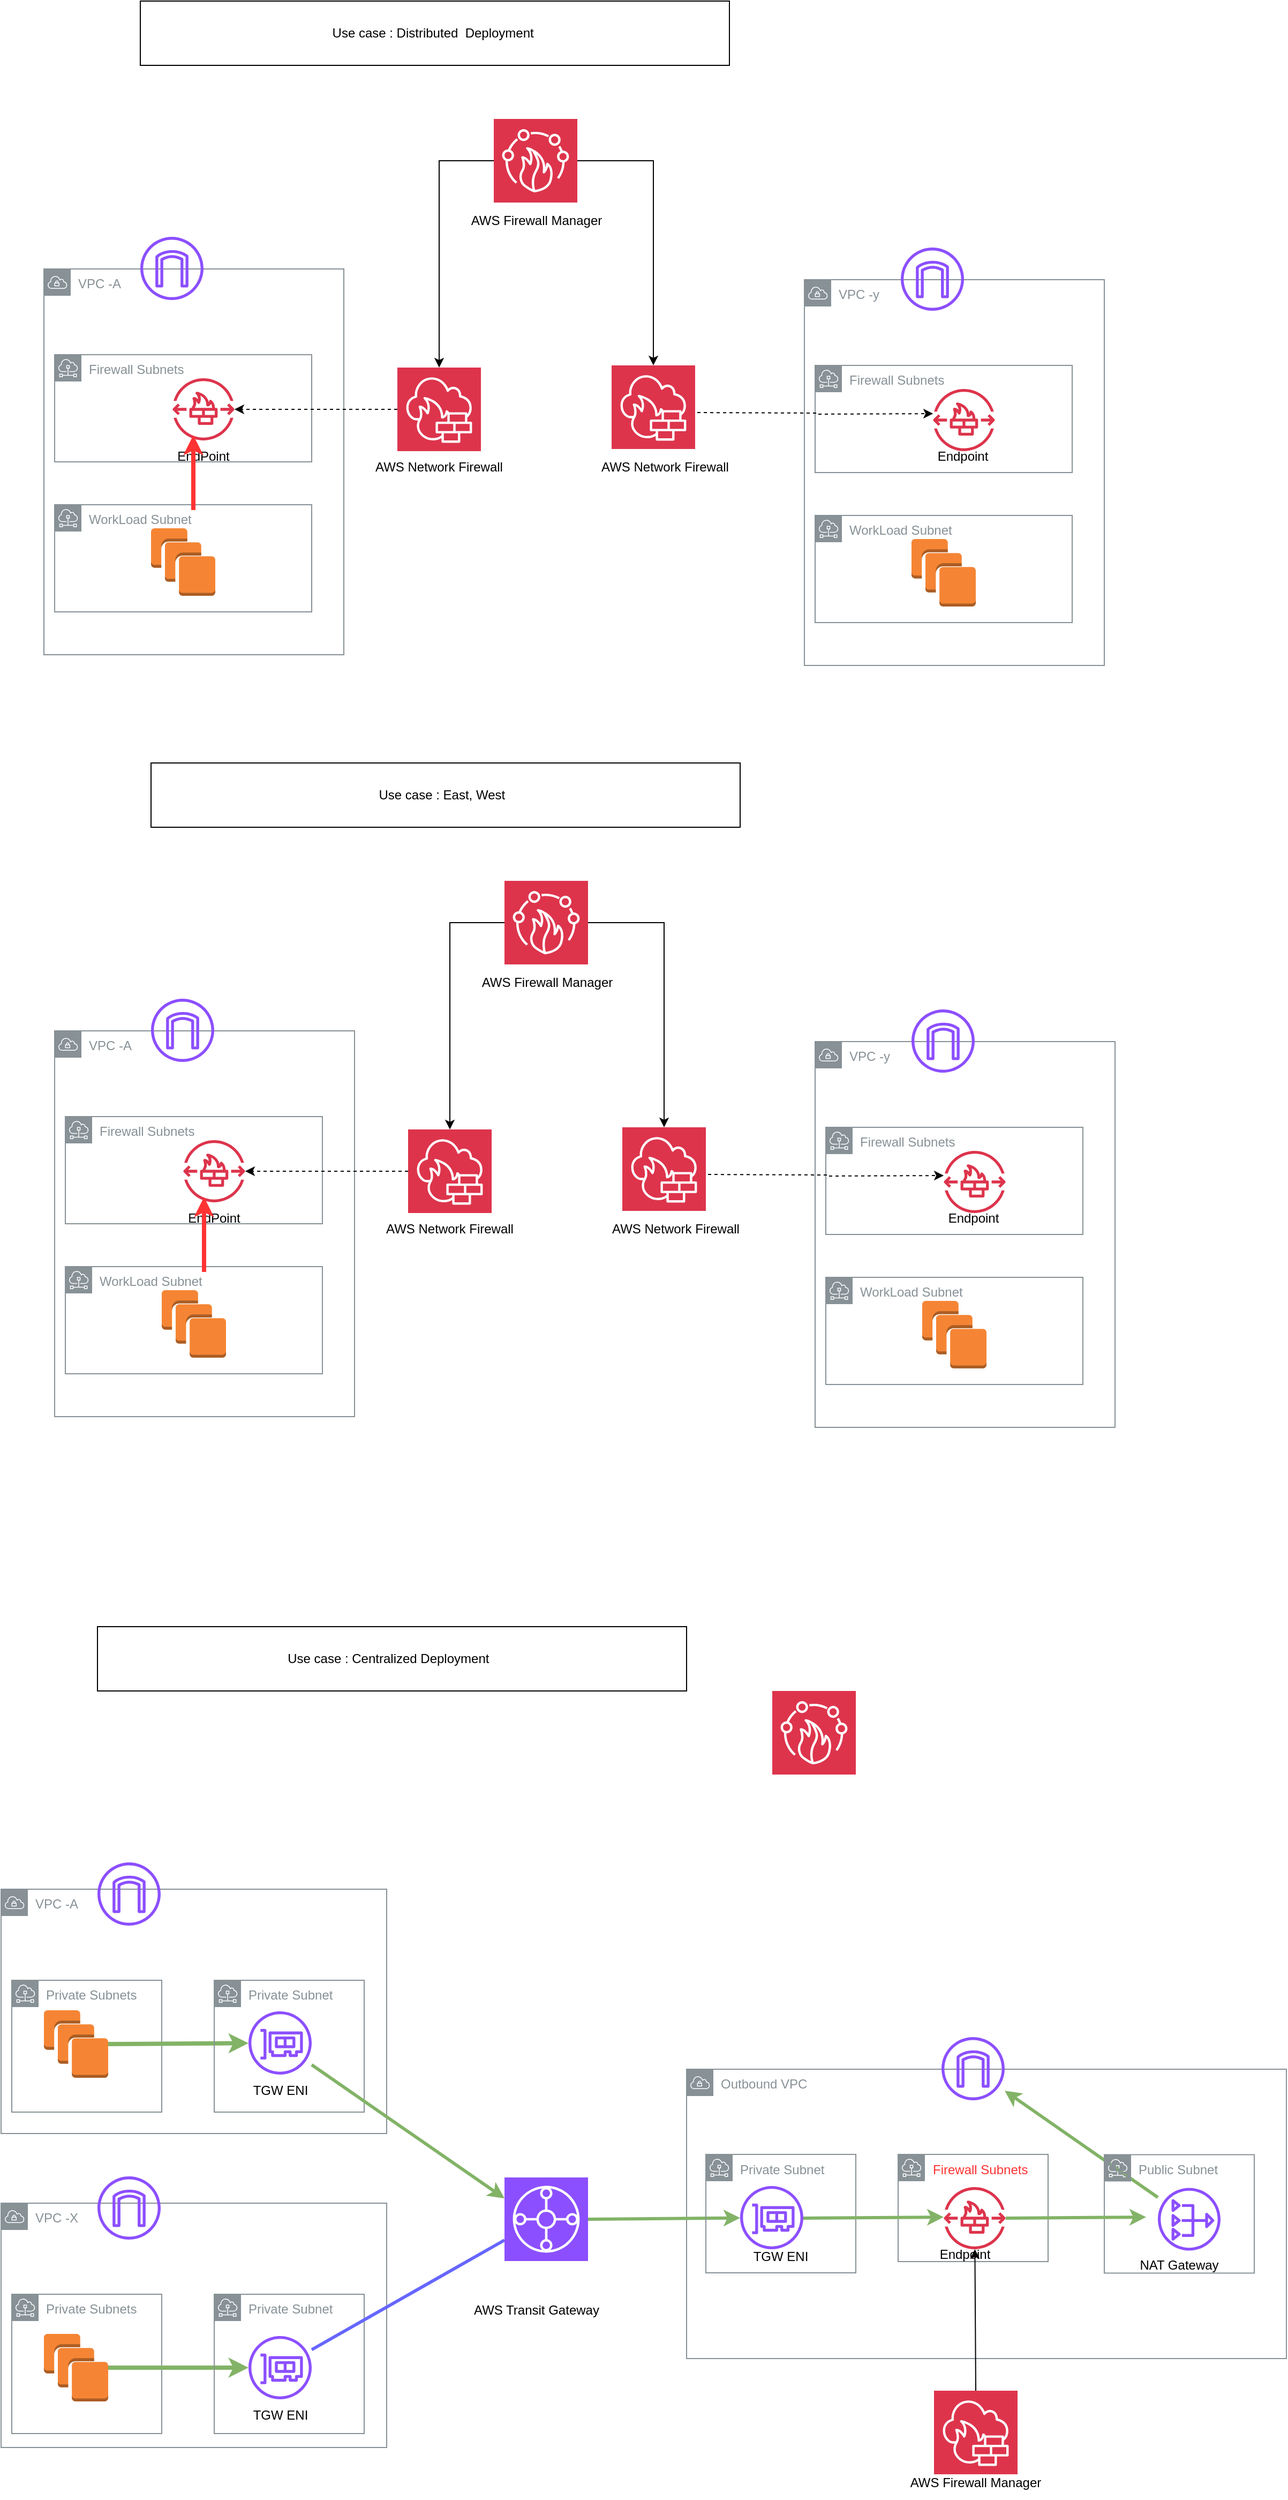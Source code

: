<mxfile version="22.1.12" type="github">
  <diagram name="Page-1" id="ZK5DWsK59enLjVWeMWZs">
    <mxGraphModel dx="1590" dy="1753" grid="1" gridSize="10" guides="1" tooltips="1" connect="1" arrows="1" fold="1" page="1" pageScale="1" pageWidth="1100" pageHeight="850" math="0" shadow="0">
      <root>
        <mxCell id="0" />
        <mxCell id="1" parent="0" />
        <mxCell id="Jq71nEJMqbB4D7MDqIDp-1" value="VPC -A" style="sketch=0;outlineConnect=0;gradientColor=none;html=1;whiteSpace=wrap;fontSize=12;fontStyle=0;shape=mxgraph.aws4.group;grIcon=mxgraph.aws4.group_vpc;strokeColor=#879196;fillColor=none;verticalAlign=top;align=left;spacingLeft=30;fontColor=#879196;dashed=0;" vertex="1" parent="1">
          <mxGeometry x="80" y="120" width="280" height="360" as="geometry" />
        </mxCell>
        <mxCell id="Jq71nEJMqbB4D7MDqIDp-2" value="Firewall Subnets" style="sketch=0;outlineConnect=0;gradientColor=none;html=1;whiteSpace=wrap;fontSize=12;fontStyle=0;shape=mxgraph.aws4.group;grIcon=mxgraph.aws4.group_subnet;strokeColor=#879196;fillColor=none;verticalAlign=top;align=left;spacingLeft=30;fontColor=#879196;dashed=0;" vertex="1" parent="1">
          <mxGeometry x="90" y="200" width="240" height="100" as="geometry" />
        </mxCell>
        <mxCell id="Jq71nEJMqbB4D7MDqIDp-3" value="WorkLoad Subnet" style="sketch=0;outlineConnect=0;gradientColor=none;html=1;whiteSpace=wrap;fontSize=12;fontStyle=0;shape=mxgraph.aws4.group;grIcon=mxgraph.aws4.group_subnet;strokeColor=#879196;fillColor=none;verticalAlign=top;align=left;spacingLeft=30;fontColor=#879196;dashed=0;" vertex="1" parent="1">
          <mxGeometry x="90" y="340" width="240" height="100" as="geometry" />
        </mxCell>
        <mxCell id="Jq71nEJMqbB4D7MDqIDp-4" value="" style="sketch=0;outlineConnect=0;fontColor=#232F3E;gradientColor=none;fillColor=#8C4FFF;strokeColor=none;dashed=0;verticalLabelPosition=bottom;verticalAlign=top;align=center;html=1;fontSize=12;fontStyle=0;aspect=fixed;pointerEvents=1;shape=mxgraph.aws4.internet_gateway;" vertex="1" parent="1">
          <mxGeometry x="170" y="90" width="59" height="59" as="geometry" />
        </mxCell>
        <mxCell id="Jq71nEJMqbB4D7MDqIDp-5" value="" style="outlineConnect=0;dashed=0;verticalLabelPosition=bottom;verticalAlign=top;align=center;html=1;shape=mxgraph.aws3.instances;fillColor=#F58534;gradientColor=none;" vertex="1" parent="1">
          <mxGeometry x="180" y="362" width="60" height="63" as="geometry" />
        </mxCell>
        <mxCell id="Jq71nEJMqbB4D7MDqIDp-7" value="" style="sketch=0;outlineConnect=0;fontColor=#232F3E;gradientColor=none;fillColor=#DD344C;strokeColor=none;dashed=0;verticalLabelPosition=bottom;verticalAlign=top;align=center;html=1;fontSize=12;fontStyle=0;aspect=fixed;pointerEvents=1;shape=mxgraph.aws4.network_firewall_endpoints;" vertex="1" parent="1">
          <mxGeometry x="200" y="222" width="58" height="58" as="geometry" />
        </mxCell>
        <mxCell id="Jq71nEJMqbB4D7MDqIDp-10" style="edgeStyle=orthogonalEdgeStyle;rounded=0;orthogonalLoop=1;jettySize=auto;html=1;exitX=0;exitY=0.5;exitDx=0;exitDy=0;exitPerimeter=0;dashed=1;" edge="1" parent="1" source="Jq71nEJMqbB4D7MDqIDp-8" target="Jq71nEJMqbB4D7MDqIDp-7">
          <mxGeometry relative="1" as="geometry" />
        </mxCell>
        <mxCell id="Jq71nEJMqbB4D7MDqIDp-8" value="" style="sketch=0;points=[[0,0,0],[0.25,0,0],[0.5,0,0],[0.75,0,0],[1,0,0],[0,1,0],[0.25,1,0],[0.5,1,0],[0.75,1,0],[1,1,0],[0,0.25,0],[0,0.5,0],[0,0.75,0],[1,0.25,0],[1,0.5,0],[1,0.75,0]];outlineConnect=0;fontColor=#232F3E;fillColor=#DD344C;strokeColor=#ffffff;dashed=0;verticalLabelPosition=bottom;verticalAlign=top;align=center;html=1;fontSize=12;fontStyle=0;aspect=fixed;shape=mxgraph.aws4.resourceIcon;resIcon=mxgraph.aws4.network_firewall;" vertex="1" parent="1">
          <mxGeometry x="410" y="212" width="78" height="78" as="geometry" />
        </mxCell>
        <mxCell id="Jq71nEJMqbB4D7MDqIDp-11" value="VPC -y" style="sketch=0;outlineConnect=0;gradientColor=none;html=1;whiteSpace=wrap;fontSize=12;fontStyle=0;shape=mxgraph.aws4.group;grIcon=mxgraph.aws4.group_vpc;strokeColor=#879196;fillColor=none;verticalAlign=top;align=left;spacingLeft=30;fontColor=#879196;dashed=0;" vertex="1" parent="1">
          <mxGeometry x="790" y="130" width="280" height="360" as="geometry" />
        </mxCell>
        <mxCell id="Jq71nEJMqbB4D7MDqIDp-12" value="Firewall Subnets" style="sketch=0;outlineConnect=0;gradientColor=none;html=1;whiteSpace=wrap;fontSize=12;fontStyle=0;shape=mxgraph.aws4.group;grIcon=mxgraph.aws4.group_subnet;strokeColor=#879196;fillColor=none;verticalAlign=top;align=left;spacingLeft=30;fontColor=#879196;dashed=0;" vertex="1" parent="1">
          <mxGeometry x="800" y="210" width="240" height="100" as="geometry" />
        </mxCell>
        <mxCell id="Jq71nEJMqbB4D7MDqIDp-13" value="WorkLoad Subnet" style="sketch=0;outlineConnect=0;gradientColor=none;html=1;whiteSpace=wrap;fontSize=12;fontStyle=0;shape=mxgraph.aws4.group;grIcon=mxgraph.aws4.group_subnet;strokeColor=#879196;fillColor=none;verticalAlign=top;align=left;spacingLeft=30;fontColor=#879196;dashed=0;" vertex="1" parent="1">
          <mxGeometry x="800" y="350" width="240" height="100" as="geometry" />
        </mxCell>
        <mxCell id="Jq71nEJMqbB4D7MDqIDp-14" value="" style="sketch=0;outlineConnect=0;fontColor=#232F3E;gradientColor=none;fillColor=#8C4FFF;strokeColor=none;dashed=0;verticalLabelPosition=bottom;verticalAlign=top;align=center;html=1;fontSize=12;fontStyle=0;aspect=fixed;pointerEvents=1;shape=mxgraph.aws4.internet_gateway;" vertex="1" parent="1">
          <mxGeometry x="880" y="100" width="59" height="59" as="geometry" />
        </mxCell>
        <mxCell id="Jq71nEJMqbB4D7MDqIDp-15" value="" style="outlineConnect=0;dashed=0;verticalLabelPosition=bottom;verticalAlign=top;align=center;html=1;shape=mxgraph.aws3.instances;fillColor=#F58534;gradientColor=none;" vertex="1" parent="1">
          <mxGeometry x="890" y="372" width="60" height="63" as="geometry" />
        </mxCell>
        <mxCell id="Jq71nEJMqbB4D7MDqIDp-16" value="" style="sketch=0;outlineConnect=0;fontColor=#232F3E;gradientColor=none;fillColor=#DD344C;strokeColor=none;dashed=0;verticalLabelPosition=bottom;verticalAlign=top;align=center;html=1;fontSize=12;fontStyle=0;aspect=fixed;pointerEvents=1;shape=mxgraph.aws4.network_firewall_endpoints;" vertex="1" parent="1">
          <mxGeometry x="910" y="232" width="58" height="58" as="geometry" />
        </mxCell>
        <mxCell id="Jq71nEJMqbB4D7MDqIDp-17" style="edgeStyle=orthogonalEdgeStyle;rounded=0;orthogonalLoop=1;jettySize=auto;html=1;dashed=1;" edge="1" parent="1">
          <mxGeometry relative="1" as="geometry">
            <mxPoint x="690" y="254" as="sourcePoint" />
            <mxPoint x="910.065" y="255" as="targetPoint" />
          </mxGeometry>
        </mxCell>
        <mxCell id="Jq71nEJMqbB4D7MDqIDp-18" value="" style="sketch=0;points=[[0,0,0],[0.25,0,0],[0.5,0,0],[0.75,0,0],[1,0,0],[0,1,0],[0.25,1,0],[0.5,1,0],[0.75,1,0],[1,1,0],[0,0.25,0],[0,0.5,0],[0,0.75,0],[1,0.25,0],[1,0.5,0],[1,0.75,0]];outlineConnect=0;fontColor=#232F3E;fillColor=#DD344C;strokeColor=#ffffff;dashed=0;verticalLabelPosition=bottom;verticalAlign=top;align=center;html=1;fontSize=12;fontStyle=0;aspect=fixed;shape=mxgraph.aws4.resourceIcon;resIcon=mxgraph.aws4.network_firewall;" vertex="1" parent="1">
          <mxGeometry x="610" y="210" width="78" height="78" as="geometry" />
        </mxCell>
        <mxCell id="Jq71nEJMqbB4D7MDqIDp-20" value="AWS Network Firewall" style="text;strokeColor=none;align=center;fillColor=none;html=1;verticalAlign=middle;whiteSpace=wrap;rounded=0;" vertex="1" parent="1">
          <mxGeometry x="590" y="290" width="140" height="30" as="geometry" />
        </mxCell>
        <mxCell id="Jq71nEJMqbB4D7MDqIDp-21" value="AWS Network Firewall" style="text;strokeColor=none;align=center;fillColor=none;html=1;verticalAlign=middle;whiteSpace=wrap;rounded=0;" vertex="1" parent="1">
          <mxGeometry x="379" y="290" width="140" height="30" as="geometry" />
        </mxCell>
        <mxCell id="Jq71nEJMqbB4D7MDqIDp-22" value="EndPoint" style="text;strokeColor=none;align=center;fillColor=none;html=1;verticalAlign=middle;whiteSpace=wrap;rounded=0;" vertex="1" parent="1">
          <mxGeometry x="159" y="280" width="140" height="30" as="geometry" />
        </mxCell>
        <mxCell id="Jq71nEJMqbB4D7MDqIDp-23" value="Endpoint" style="text;strokeColor=none;align=center;fillColor=none;html=1;verticalAlign=middle;whiteSpace=wrap;rounded=0;" vertex="1" parent="1">
          <mxGeometry x="908" y="280" width="60" height="30" as="geometry" />
        </mxCell>
        <mxCell id="Jq71nEJMqbB4D7MDqIDp-27" style="edgeStyle=orthogonalEdgeStyle;rounded=0;orthogonalLoop=1;jettySize=auto;html=1;exitX=1;exitY=0.5;exitDx=0;exitDy=0;exitPerimeter=0;" edge="1" parent="1" source="Jq71nEJMqbB4D7MDqIDp-24" target="Jq71nEJMqbB4D7MDqIDp-18">
          <mxGeometry relative="1" as="geometry" />
        </mxCell>
        <mxCell id="Jq71nEJMqbB4D7MDqIDp-24" value="" style="sketch=0;points=[[0,0,0],[0.25,0,0],[0.5,0,0],[0.75,0,0],[1,0,0],[0,1,0],[0.25,1,0],[0.5,1,0],[0.75,1,0],[1,1,0],[0,0.25,0],[0,0.5,0],[0,0.75,0],[1,0.25,0],[1,0.5,0],[1,0.75,0]];outlineConnect=0;fontColor=#232F3E;fillColor=#DD344C;strokeColor=#ffffff;dashed=0;verticalLabelPosition=bottom;verticalAlign=top;align=center;html=1;fontSize=12;fontStyle=0;aspect=fixed;shape=mxgraph.aws4.resourceIcon;resIcon=mxgraph.aws4.firewall_manager;" vertex="1" parent="1">
          <mxGeometry x="500" y="-20" width="78" height="78" as="geometry" />
        </mxCell>
        <mxCell id="Jq71nEJMqbB4D7MDqIDp-26" style="edgeStyle=orthogonalEdgeStyle;rounded=0;orthogonalLoop=1;jettySize=auto;html=1;exitX=0;exitY=0.5;exitDx=0;exitDy=0;exitPerimeter=0;" edge="1" parent="1" source="Jq71nEJMqbB4D7MDqIDp-24" target="Jq71nEJMqbB4D7MDqIDp-8">
          <mxGeometry relative="1" as="geometry" />
        </mxCell>
        <mxCell id="Jq71nEJMqbB4D7MDqIDp-25" value="AWS Firewall Manager" style="text;strokeColor=none;align=center;fillColor=none;html=1;verticalAlign=middle;whiteSpace=wrap;rounded=0;" vertex="1" parent="1">
          <mxGeometry x="470" y="60" width="140" height="30" as="geometry" />
        </mxCell>
        <mxCell id="Jq71nEJMqbB4D7MDqIDp-29" value="" style="endArrow=classic;html=1;rounded=0;strokeColor=#FF3333;strokeWidth=4;" edge="1" parent="1">
          <mxGeometry width="50" height="50" relative="1" as="geometry">
            <mxPoint x="219.5" y="345" as="sourcePoint" />
            <mxPoint x="219.5" y="275" as="targetPoint" />
          </mxGeometry>
        </mxCell>
        <mxCell id="Jq71nEJMqbB4D7MDqIDp-30" value="Use case : Distributed&amp;nbsp; Deployment&amp;nbsp;" style="whiteSpace=wrap;html=1;" vertex="1" parent="1">
          <mxGeometry x="170" y="-130" width="550" height="60" as="geometry" />
        </mxCell>
        <mxCell id="Jq71nEJMqbB4D7MDqIDp-31" value="VPC -A" style="sketch=0;outlineConnect=0;gradientColor=none;html=1;whiteSpace=wrap;fontSize=12;fontStyle=0;shape=mxgraph.aws4.group;grIcon=mxgraph.aws4.group_vpc;strokeColor=#879196;fillColor=none;verticalAlign=top;align=left;spacingLeft=30;fontColor=#879196;dashed=0;" vertex="1" parent="1">
          <mxGeometry x="90" y="831" width="280" height="360" as="geometry" />
        </mxCell>
        <mxCell id="Jq71nEJMqbB4D7MDqIDp-32" value="Firewall Subnets" style="sketch=0;outlineConnect=0;gradientColor=none;html=1;whiteSpace=wrap;fontSize=12;fontStyle=0;shape=mxgraph.aws4.group;grIcon=mxgraph.aws4.group_subnet;strokeColor=#879196;fillColor=none;verticalAlign=top;align=left;spacingLeft=30;fontColor=#879196;dashed=0;" vertex="1" parent="1">
          <mxGeometry x="100" y="911" width="240" height="100" as="geometry" />
        </mxCell>
        <mxCell id="Jq71nEJMqbB4D7MDqIDp-33" value="WorkLoad Subnet" style="sketch=0;outlineConnect=0;gradientColor=none;html=1;whiteSpace=wrap;fontSize=12;fontStyle=0;shape=mxgraph.aws4.group;grIcon=mxgraph.aws4.group_subnet;strokeColor=#879196;fillColor=none;verticalAlign=top;align=left;spacingLeft=30;fontColor=#879196;dashed=0;" vertex="1" parent="1">
          <mxGeometry x="100" y="1051" width="240" height="100" as="geometry" />
        </mxCell>
        <mxCell id="Jq71nEJMqbB4D7MDqIDp-34" value="" style="sketch=0;outlineConnect=0;fontColor=#232F3E;gradientColor=none;fillColor=#8C4FFF;strokeColor=none;dashed=0;verticalLabelPosition=bottom;verticalAlign=top;align=center;html=1;fontSize=12;fontStyle=0;aspect=fixed;pointerEvents=1;shape=mxgraph.aws4.internet_gateway;" vertex="1" parent="1">
          <mxGeometry x="180" y="801" width="59" height="59" as="geometry" />
        </mxCell>
        <mxCell id="Jq71nEJMqbB4D7MDqIDp-35" value="" style="outlineConnect=0;dashed=0;verticalLabelPosition=bottom;verticalAlign=top;align=center;html=1;shape=mxgraph.aws3.instances;fillColor=#F58534;gradientColor=none;" vertex="1" parent="1">
          <mxGeometry x="190" y="1073" width="60" height="63" as="geometry" />
        </mxCell>
        <mxCell id="Jq71nEJMqbB4D7MDqIDp-36" value="" style="sketch=0;outlineConnect=0;fontColor=#232F3E;gradientColor=none;fillColor=#DD344C;strokeColor=none;dashed=0;verticalLabelPosition=bottom;verticalAlign=top;align=center;html=1;fontSize=12;fontStyle=0;aspect=fixed;pointerEvents=1;shape=mxgraph.aws4.network_firewall_endpoints;" vertex="1" parent="1">
          <mxGeometry x="210" y="933" width="58" height="58" as="geometry" />
        </mxCell>
        <mxCell id="Jq71nEJMqbB4D7MDqIDp-37" style="edgeStyle=orthogonalEdgeStyle;rounded=0;orthogonalLoop=1;jettySize=auto;html=1;exitX=0;exitY=0.5;exitDx=0;exitDy=0;exitPerimeter=0;dashed=1;" edge="1" parent="1" source="Jq71nEJMqbB4D7MDqIDp-38" target="Jq71nEJMqbB4D7MDqIDp-36">
          <mxGeometry relative="1" as="geometry" />
        </mxCell>
        <mxCell id="Jq71nEJMqbB4D7MDqIDp-38" value="" style="sketch=0;points=[[0,0,0],[0.25,0,0],[0.5,0,0],[0.75,0,0],[1,0,0],[0,1,0],[0.25,1,0],[0.5,1,0],[0.75,1,0],[1,1,0],[0,0.25,0],[0,0.5,0],[0,0.75,0],[1,0.25,0],[1,0.5,0],[1,0.75,0]];outlineConnect=0;fontColor=#232F3E;fillColor=#DD344C;strokeColor=#ffffff;dashed=0;verticalLabelPosition=bottom;verticalAlign=top;align=center;html=1;fontSize=12;fontStyle=0;aspect=fixed;shape=mxgraph.aws4.resourceIcon;resIcon=mxgraph.aws4.network_firewall;" vertex="1" parent="1">
          <mxGeometry x="420" y="923" width="78" height="78" as="geometry" />
        </mxCell>
        <mxCell id="Jq71nEJMqbB4D7MDqIDp-39" value="VPC -y" style="sketch=0;outlineConnect=0;gradientColor=none;html=1;whiteSpace=wrap;fontSize=12;fontStyle=0;shape=mxgraph.aws4.group;grIcon=mxgraph.aws4.group_vpc;strokeColor=#879196;fillColor=none;verticalAlign=top;align=left;spacingLeft=30;fontColor=#879196;dashed=0;" vertex="1" parent="1">
          <mxGeometry x="800" y="841" width="280" height="360" as="geometry" />
        </mxCell>
        <mxCell id="Jq71nEJMqbB4D7MDqIDp-40" value="Firewall Subnets" style="sketch=0;outlineConnect=0;gradientColor=none;html=1;whiteSpace=wrap;fontSize=12;fontStyle=0;shape=mxgraph.aws4.group;grIcon=mxgraph.aws4.group_subnet;strokeColor=#879196;fillColor=none;verticalAlign=top;align=left;spacingLeft=30;fontColor=#879196;dashed=0;" vertex="1" parent="1">
          <mxGeometry x="810" y="921" width="240" height="100" as="geometry" />
        </mxCell>
        <mxCell id="Jq71nEJMqbB4D7MDqIDp-41" value="WorkLoad Subnet" style="sketch=0;outlineConnect=0;gradientColor=none;html=1;whiteSpace=wrap;fontSize=12;fontStyle=0;shape=mxgraph.aws4.group;grIcon=mxgraph.aws4.group_subnet;strokeColor=#879196;fillColor=none;verticalAlign=top;align=left;spacingLeft=30;fontColor=#879196;dashed=0;" vertex="1" parent="1">
          <mxGeometry x="810" y="1061" width="240" height="100" as="geometry" />
        </mxCell>
        <mxCell id="Jq71nEJMqbB4D7MDqIDp-42" value="" style="sketch=0;outlineConnect=0;fontColor=#232F3E;gradientColor=none;fillColor=#8C4FFF;strokeColor=none;dashed=0;verticalLabelPosition=bottom;verticalAlign=top;align=center;html=1;fontSize=12;fontStyle=0;aspect=fixed;pointerEvents=1;shape=mxgraph.aws4.internet_gateway;" vertex="1" parent="1">
          <mxGeometry x="890" y="811" width="59" height="59" as="geometry" />
        </mxCell>
        <mxCell id="Jq71nEJMqbB4D7MDqIDp-43" value="" style="outlineConnect=0;dashed=0;verticalLabelPosition=bottom;verticalAlign=top;align=center;html=1;shape=mxgraph.aws3.instances;fillColor=#F58534;gradientColor=none;" vertex="1" parent="1">
          <mxGeometry x="900" y="1083" width="60" height="63" as="geometry" />
        </mxCell>
        <mxCell id="Jq71nEJMqbB4D7MDqIDp-44" value="" style="sketch=0;outlineConnect=0;fontColor=#232F3E;gradientColor=none;fillColor=#DD344C;strokeColor=none;dashed=0;verticalLabelPosition=bottom;verticalAlign=top;align=center;html=1;fontSize=12;fontStyle=0;aspect=fixed;pointerEvents=1;shape=mxgraph.aws4.network_firewall_endpoints;" vertex="1" parent="1">
          <mxGeometry x="920" y="943" width="58" height="58" as="geometry" />
        </mxCell>
        <mxCell id="Jq71nEJMqbB4D7MDqIDp-45" style="edgeStyle=orthogonalEdgeStyle;rounded=0;orthogonalLoop=1;jettySize=auto;html=1;dashed=1;" edge="1" parent="1">
          <mxGeometry relative="1" as="geometry">
            <mxPoint x="700" y="965" as="sourcePoint" />
            <mxPoint x="920.065" y="966" as="targetPoint" />
          </mxGeometry>
        </mxCell>
        <mxCell id="Jq71nEJMqbB4D7MDqIDp-46" value="" style="sketch=0;points=[[0,0,0],[0.25,0,0],[0.5,0,0],[0.75,0,0],[1,0,0],[0,1,0],[0.25,1,0],[0.5,1,0],[0.75,1,0],[1,1,0],[0,0.25,0],[0,0.5,0],[0,0.75,0],[1,0.25,0],[1,0.5,0],[1,0.75,0]];outlineConnect=0;fontColor=#232F3E;fillColor=#DD344C;strokeColor=#ffffff;dashed=0;verticalLabelPosition=bottom;verticalAlign=top;align=center;html=1;fontSize=12;fontStyle=0;aspect=fixed;shape=mxgraph.aws4.resourceIcon;resIcon=mxgraph.aws4.network_firewall;" vertex="1" parent="1">
          <mxGeometry x="620" y="921" width="78" height="78" as="geometry" />
        </mxCell>
        <mxCell id="Jq71nEJMqbB4D7MDqIDp-47" value="AWS Network Firewall" style="text;strokeColor=none;align=center;fillColor=none;html=1;verticalAlign=middle;whiteSpace=wrap;rounded=0;" vertex="1" parent="1">
          <mxGeometry x="600" y="1001" width="140" height="30" as="geometry" />
        </mxCell>
        <mxCell id="Jq71nEJMqbB4D7MDqIDp-48" value="AWS Network Firewall" style="text;strokeColor=none;align=center;fillColor=none;html=1;verticalAlign=middle;whiteSpace=wrap;rounded=0;" vertex="1" parent="1">
          <mxGeometry x="389" y="1001" width="140" height="30" as="geometry" />
        </mxCell>
        <mxCell id="Jq71nEJMqbB4D7MDqIDp-49" value="EndPoint" style="text;strokeColor=none;align=center;fillColor=none;html=1;verticalAlign=middle;whiteSpace=wrap;rounded=0;" vertex="1" parent="1">
          <mxGeometry x="169" y="991" width="140" height="30" as="geometry" />
        </mxCell>
        <mxCell id="Jq71nEJMqbB4D7MDqIDp-50" value="Endpoint" style="text;strokeColor=none;align=center;fillColor=none;html=1;verticalAlign=middle;whiteSpace=wrap;rounded=0;" vertex="1" parent="1">
          <mxGeometry x="918" y="991" width="60" height="30" as="geometry" />
        </mxCell>
        <mxCell id="Jq71nEJMqbB4D7MDqIDp-51" style="edgeStyle=orthogonalEdgeStyle;rounded=0;orthogonalLoop=1;jettySize=auto;html=1;exitX=1;exitY=0.5;exitDx=0;exitDy=0;exitPerimeter=0;" edge="1" parent="1" source="Jq71nEJMqbB4D7MDqIDp-52" target="Jq71nEJMqbB4D7MDqIDp-46">
          <mxGeometry relative="1" as="geometry" />
        </mxCell>
        <mxCell id="Jq71nEJMqbB4D7MDqIDp-52" value="" style="sketch=0;points=[[0,0,0],[0.25,0,0],[0.5,0,0],[0.75,0,0],[1,0,0],[0,1,0],[0.25,1,0],[0.5,1,0],[0.75,1,0],[1,1,0],[0,0.25,0],[0,0.5,0],[0,0.75,0],[1,0.25,0],[1,0.5,0],[1,0.75,0]];outlineConnect=0;fontColor=#232F3E;fillColor=#DD344C;strokeColor=#ffffff;dashed=0;verticalLabelPosition=bottom;verticalAlign=top;align=center;html=1;fontSize=12;fontStyle=0;aspect=fixed;shape=mxgraph.aws4.resourceIcon;resIcon=mxgraph.aws4.firewall_manager;" vertex="1" parent="1">
          <mxGeometry x="510" y="691" width="78" height="78" as="geometry" />
        </mxCell>
        <mxCell id="Jq71nEJMqbB4D7MDqIDp-53" style="edgeStyle=orthogonalEdgeStyle;rounded=0;orthogonalLoop=1;jettySize=auto;html=1;exitX=0;exitY=0.5;exitDx=0;exitDy=0;exitPerimeter=0;" edge="1" parent="1" source="Jq71nEJMqbB4D7MDqIDp-52" target="Jq71nEJMqbB4D7MDqIDp-38">
          <mxGeometry relative="1" as="geometry" />
        </mxCell>
        <mxCell id="Jq71nEJMqbB4D7MDqIDp-54" value="AWS Firewall Manager" style="text;strokeColor=none;align=center;fillColor=none;html=1;verticalAlign=middle;whiteSpace=wrap;rounded=0;" vertex="1" parent="1">
          <mxGeometry x="480" y="771" width="140" height="30" as="geometry" />
        </mxCell>
        <mxCell id="Jq71nEJMqbB4D7MDqIDp-55" value="" style="endArrow=classic;html=1;rounded=0;strokeColor=#FF3333;strokeWidth=4;" edge="1" parent="1">
          <mxGeometry width="50" height="50" relative="1" as="geometry">
            <mxPoint x="229.5" y="1056" as="sourcePoint" />
            <mxPoint x="229.5" y="986" as="targetPoint" />
          </mxGeometry>
        </mxCell>
        <mxCell id="Jq71nEJMqbB4D7MDqIDp-56" value="Use case : East, West&amp;nbsp;&amp;nbsp;" style="whiteSpace=wrap;html=1;" vertex="1" parent="1">
          <mxGeometry x="180" y="581" width="550" height="60" as="geometry" />
        </mxCell>
        <mxCell id="Jq71nEJMqbB4D7MDqIDp-57" value="VPC -A" style="sketch=0;outlineConnect=0;gradientColor=none;html=1;whiteSpace=wrap;fontSize=12;fontStyle=0;shape=mxgraph.aws4.group;grIcon=mxgraph.aws4.group_vpc;strokeColor=#879196;fillColor=none;verticalAlign=top;align=left;spacingLeft=30;fontColor=#879196;dashed=0;" vertex="1" parent="1">
          <mxGeometry x="40" y="1632" width="360" height="228" as="geometry" />
        </mxCell>
        <mxCell id="Jq71nEJMqbB4D7MDqIDp-58" value="Private Subnets" style="sketch=0;outlineConnect=0;gradientColor=none;html=1;whiteSpace=wrap;fontSize=12;fontStyle=0;shape=mxgraph.aws4.group;grIcon=mxgraph.aws4.group_subnet;strokeColor=#879196;fillColor=none;verticalAlign=top;align=left;spacingLeft=30;fontColor=#879196;dashed=0;" vertex="1" parent="1">
          <mxGeometry x="50" y="1717" width="140" height="123" as="geometry" />
        </mxCell>
        <mxCell id="Jq71nEJMqbB4D7MDqIDp-60" value="" style="sketch=0;outlineConnect=0;fontColor=#232F3E;gradientColor=none;fillColor=#8C4FFF;strokeColor=none;dashed=0;verticalLabelPosition=bottom;verticalAlign=top;align=center;html=1;fontSize=12;fontStyle=0;aspect=fixed;pointerEvents=1;shape=mxgraph.aws4.internet_gateway;" vertex="1" parent="1">
          <mxGeometry x="130" y="1607" width="59" height="59" as="geometry" />
        </mxCell>
        <mxCell id="Jq71nEJMqbB4D7MDqIDp-86" style="rounded=0;orthogonalLoop=1;jettySize=auto;html=1;exitX=1;exitY=0.5;exitDx=0;exitDy=0;exitPerimeter=0;strokeWidth=4;strokeColor=#82b366;fillColor=#d5e8d4;" edge="1" parent="1" source="Jq71nEJMqbB4D7MDqIDp-61" target="Jq71nEJMqbB4D7MDqIDp-85">
          <mxGeometry relative="1" as="geometry" />
        </mxCell>
        <mxCell id="Jq71nEJMqbB4D7MDqIDp-61" value="" style="outlineConnect=0;dashed=0;verticalLabelPosition=bottom;verticalAlign=top;align=center;html=1;shape=mxgraph.aws3.instances;fillColor=#F58534;gradientColor=none;" vertex="1" parent="1">
          <mxGeometry x="80" y="1745" width="60" height="63" as="geometry" />
        </mxCell>
        <mxCell id="Jq71nEJMqbB4D7MDqIDp-65" value="Outbound VPC" style="sketch=0;outlineConnect=0;gradientColor=none;html=1;whiteSpace=wrap;fontSize=12;fontStyle=0;shape=mxgraph.aws4.group;grIcon=mxgraph.aws4.group_vpc;strokeColor=#879196;fillColor=none;verticalAlign=top;align=left;spacingLeft=30;fontColor=#879196;dashed=0;" vertex="1" parent="1">
          <mxGeometry x="680" y="1800" width="560" height="270" as="geometry" />
        </mxCell>
        <mxCell id="Jq71nEJMqbB4D7MDqIDp-66" value="&lt;font color=&quot;#ff3333&quot;&gt;Firewall Subnets&lt;/font&gt;" style="sketch=0;outlineConnect=0;gradientColor=none;html=1;whiteSpace=wrap;fontSize=12;fontStyle=0;shape=mxgraph.aws4.group;grIcon=mxgraph.aws4.group_subnet;strokeColor=#879196;fillColor=none;verticalAlign=top;align=left;spacingLeft=30;fontColor=#879196;dashed=0;" vertex="1" parent="1">
          <mxGeometry x="877.5" y="1879.5" width="140" height="100" as="geometry" />
        </mxCell>
        <mxCell id="Jq71nEJMqbB4D7MDqIDp-68" value="" style="sketch=0;outlineConnect=0;fontColor=#232F3E;gradientColor=none;fillColor=#8C4FFF;strokeColor=none;dashed=0;verticalLabelPosition=bottom;verticalAlign=top;align=center;html=1;fontSize=12;fontStyle=0;aspect=fixed;pointerEvents=1;shape=mxgraph.aws4.internet_gateway;" vertex="1" parent="1">
          <mxGeometry x="918" y="1770" width="59" height="59" as="geometry" />
        </mxCell>
        <mxCell id="Jq71nEJMqbB4D7MDqIDp-70" value="" style="sketch=0;outlineConnect=0;fontColor=#232F3E;gradientColor=none;fillColor=#DD344C;strokeColor=none;dashed=0;verticalLabelPosition=bottom;verticalAlign=top;align=center;html=1;fontSize=12;fontStyle=0;aspect=fixed;pointerEvents=1;shape=mxgraph.aws4.network_firewall_endpoints;" vertex="1" parent="1">
          <mxGeometry x="920" y="1910" width="58" height="58" as="geometry" />
        </mxCell>
        <mxCell id="Jq71nEJMqbB4D7MDqIDp-76" value="Endpoint" style="text;strokeColor=none;align=center;fillColor=none;html=1;verticalAlign=middle;whiteSpace=wrap;rounded=0;" vertex="1" parent="1">
          <mxGeometry x="910" y="1958" width="60" height="30" as="geometry" />
        </mxCell>
        <mxCell id="Jq71nEJMqbB4D7MDqIDp-78" value="" style="sketch=0;points=[[0,0,0],[0.25,0,0],[0.5,0,0],[0.75,0,0],[1,0,0],[0,1,0],[0.25,1,0],[0.5,1,0],[0.75,1,0],[1,1,0],[0,0.25,0],[0,0.5,0],[0,0.75,0],[1,0.25,0],[1,0.5,0],[1,0.75,0]];outlineConnect=0;fontColor=#232F3E;fillColor=#DD344C;strokeColor=#ffffff;dashed=0;verticalLabelPosition=bottom;verticalAlign=top;align=center;html=1;fontSize=12;fontStyle=0;aspect=fixed;shape=mxgraph.aws4.resourceIcon;resIcon=mxgraph.aws4.firewall_manager;" vertex="1" parent="1">
          <mxGeometry x="760" y="1447" width="78" height="78" as="geometry" />
        </mxCell>
        <mxCell id="Jq71nEJMqbB4D7MDqIDp-80" value="AWS Firewall Manager" style="text;strokeColor=none;align=center;fillColor=none;html=1;verticalAlign=middle;whiteSpace=wrap;rounded=0;" vertex="1" parent="1">
          <mxGeometry x="880" y="2171" width="140" height="30" as="geometry" />
        </mxCell>
        <mxCell id="Jq71nEJMqbB4D7MDqIDp-82" value="Use case : Centralized Deployment&amp;nbsp;&amp;nbsp;" style="whiteSpace=wrap;html=1;" vertex="1" parent="1">
          <mxGeometry x="130" y="1387" width="550" height="60" as="geometry" />
        </mxCell>
        <mxCell id="Jq71nEJMqbB4D7MDqIDp-83" value="Private Subnet" style="sketch=0;outlineConnect=0;gradientColor=none;html=1;whiteSpace=wrap;fontSize=12;fontStyle=0;shape=mxgraph.aws4.group;grIcon=mxgraph.aws4.group_subnet;strokeColor=#879196;fillColor=none;verticalAlign=top;align=left;spacingLeft=30;fontColor=#879196;dashed=0;" vertex="1" parent="1">
          <mxGeometry x="239" y="1717" width="140" height="123" as="geometry" />
        </mxCell>
        <mxCell id="Jq71nEJMqbB4D7MDqIDp-85" value="" style="sketch=0;outlineConnect=0;fontColor=#232F3E;gradientColor=none;fillColor=#8C4FFF;strokeColor=none;dashed=0;verticalLabelPosition=bottom;verticalAlign=top;align=center;html=1;fontSize=12;fontStyle=0;aspect=fixed;pointerEvents=1;shape=mxgraph.aws4.elastic_network_interface;" vertex="1" parent="1">
          <mxGeometry x="271" y="1746" width="59" height="59" as="geometry" />
        </mxCell>
        <mxCell id="Jq71nEJMqbB4D7MDqIDp-87" value="VPC -X" style="sketch=0;outlineConnect=0;gradientColor=none;html=1;whiteSpace=wrap;fontSize=12;fontStyle=0;shape=mxgraph.aws4.group;grIcon=mxgraph.aws4.group_vpc;strokeColor=#879196;fillColor=none;verticalAlign=top;align=left;spacingLeft=30;fontColor=#879196;dashed=0;" vertex="1" parent="1">
          <mxGeometry x="40" y="1925" width="360" height="228" as="geometry" />
        </mxCell>
        <mxCell id="Jq71nEJMqbB4D7MDqIDp-88" value="Private Subnets" style="sketch=0;outlineConnect=0;gradientColor=none;html=1;whiteSpace=wrap;fontSize=12;fontStyle=0;shape=mxgraph.aws4.group;grIcon=mxgraph.aws4.group_subnet;strokeColor=#879196;fillColor=none;verticalAlign=top;align=left;spacingLeft=30;fontColor=#879196;dashed=0;" vertex="1" parent="1">
          <mxGeometry x="50" y="2010" width="140" height="130" as="geometry" />
        </mxCell>
        <mxCell id="Jq71nEJMqbB4D7MDqIDp-89" value="" style="sketch=0;outlineConnect=0;fontColor=#232F3E;gradientColor=none;fillColor=#8C4FFF;strokeColor=none;dashed=0;verticalLabelPosition=bottom;verticalAlign=top;align=center;html=1;fontSize=12;fontStyle=0;aspect=fixed;pointerEvents=1;shape=mxgraph.aws4.internet_gateway;" vertex="1" parent="1">
          <mxGeometry x="130" y="1900" width="59" height="59" as="geometry" />
        </mxCell>
        <mxCell id="Jq71nEJMqbB4D7MDqIDp-90" style="rounded=0;orthogonalLoop=1;jettySize=auto;html=1;exitX=1;exitY=0.5;exitDx=0;exitDy=0;exitPerimeter=0;strokeWidth=4;strokeColor=#82b366;fillColor=#d5e8d4;" edge="1" parent="1" source="Jq71nEJMqbB4D7MDqIDp-91" target="Jq71nEJMqbB4D7MDqIDp-93">
          <mxGeometry relative="1" as="geometry" />
        </mxCell>
        <mxCell id="Jq71nEJMqbB4D7MDqIDp-91" value="" style="outlineConnect=0;dashed=0;verticalLabelPosition=bottom;verticalAlign=top;align=center;html=1;shape=mxgraph.aws3.instances;fillColor=#F58534;gradientColor=none;" vertex="1" parent="1">
          <mxGeometry x="80" y="2047" width="60" height="63" as="geometry" />
        </mxCell>
        <mxCell id="Jq71nEJMqbB4D7MDqIDp-92" value="Private Subnet" style="sketch=0;outlineConnect=0;gradientColor=none;html=1;whiteSpace=wrap;fontSize=12;fontStyle=0;shape=mxgraph.aws4.group;grIcon=mxgraph.aws4.group_subnet;strokeColor=#879196;fillColor=none;verticalAlign=top;align=left;spacingLeft=30;fontColor=#879196;dashed=0;" vertex="1" parent="1">
          <mxGeometry x="239" y="2010" width="140" height="130" as="geometry" />
        </mxCell>
        <mxCell id="Jq71nEJMqbB4D7MDqIDp-93" value="" style="sketch=0;outlineConnect=0;fontColor=#232F3E;gradientColor=none;fillColor=#8C4FFF;strokeColor=none;dashed=0;verticalLabelPosition=bottom;verticalAlign=top;align=center;html=1;fontSize=12;fontStyle=0;aspect=fixed;pointerEvents=1;shape=mxgraph.aws4.elastic_network_interface;" vertex="1" parent="1">
          <mxGeometry x="271" y="2049" width="59" height="59" as="geometry" />
        </mxCell>
        <mxCell id="Jq71nEJMqbB4D7MDqIDp-101" style="rounded=0;orthogonalLoop=1;jettySize=auto;html=1;exitX=0;exitY=0.75;exitDx=0;exitDy=0;exitPerimeter=0;strokeWidth=3;strokeColor=#6666FF;endArrow=none;endFill=0;" edge="1" parent="1" source="Jq71nEJMqbB4D7MDqIDp-94" target="Jq71nEJMqbB4D7MDqIDp-93">
          <mxGeometry relative="1" as="geometry" />
        </mxCell>
        <mxCell id="Jq71nEJMqbB4D7MDqIDp-102" style="rounded=0;orthogonalLoop=1;jettySize=auto;html=1;jumpStyle=line;strokeWidth=3;entryX=0;entryY=0.25;entryDx=0;entryDy=0;entryPerimeter=0;fillColor=#d5e8d4;strokeColor=#82b366;" edge="1" parent="1" source="Jq71nEJMqbB4D7MDqIDp-85" target="Jq71nEJMqbB4D7MDqIDp-94">
          <mxGeometry relative="1" as="geometry">
            <mxPoint x="580" y="1820" as="targetPoint" />
          </mxGeometry>
        </mxCell>
        <mxCell id="Jq71nEJMqbB4D7MDqIDp-103" style="rounded=0;orthogonalLoop=1;jettySize=auto;html=1;exitX=1;exitY=0.5;exitDx=0;exitDy=0;exitPerimeter=0;fillColor=#d5e8d4;strokeColor=#82b366;strokeWidth=3;" edge="1" parent="1" source="Jq71nEJMqbB4D7MDqIDp-94" target="Jq71nEJMqbB4D7MDqIDp-96">
          <mxGeometry relative="1" as="geometry" />
        </mxCell>
        <mxCell id="Jq71nEJMqbB4D7MDqIDp-94" value="" style="sketch=0;points=[[0,0,0],[0.25,0,0],[0.5,0,0],[0.75,0,0],[1,0,0],[0,1,0],[0.25,1,0],[0.5,1,0],[0.75,1,0],[1,1,0],[0,0.25,0],[0,0.5,0],[0,0.75,0],[1,0.25,0],[1,0.5,0],[1,0.75,0]];outlineConnect=0;fontColor=#232F3E;fillColor=#8C4FFF;strokeColor=#ffffff;dashed=0;verticalLabelPosition=bottom;verticalAlign=top;align=center;html=1;fontSize=12;fontStyle=0;aspect=fixed;shape=mxgraph.aws4.resourceIcon;resIcon=mxgraph.aws4.transit_gateway;" vertex="1" parent="1">
          <mxGeometry x="510" y="1901" width="78" height="78" as="geometry" />
        </mxCell>
        <mxCell id="Jq71nEJMqbB4D7MDqIDp-95" value="Private Subnet" style="sketch=0;outlineConnect=0;gradientColor=none;html=1;whiteSpace=wrap;fontSize=12;fontStyle=0;shape=mxgraph.aws4.group;grIcon=mxgraph.aws4.group_subnet;strokeColor=#879196;fillColor=none;verticalAlign=top;align=left;spacingLeft=30;fontColor=#879196;dashed=0;" vertex="1" parent="1">
          <mxGeometry x="698" y="1879.5" width="140" height="110.5" as="geometry" />
        </mxCell>
        <mxCell id="Jq71nEJMqbB4D7MDqIDp-96" value="" style="sketch=0;outlineConnect=0;fontColor=#232F3E;gradientColor=none;fillColor=#8C4FFF;strokeColor=none;dashed=0;verticalLabelPosition=bottom;verticalAlign=top;align=center;html=1;fontSize=12;fontStyle=0;aspect=fixed;pointerEvents=1;shape=mxgraph.aws4.elastic_network_interface;" vertex="1" parent="1">
          <mxGeometry x="730" y="1909" width="59" height="59" as="geometry" />
        </mxCell>
        <mxCell id="Jq71nEJMqbB4D7MDqIDp-97" value="TGW ENI" style="text;strokeColor=none;align=center;fillColor=none;html=1;verticalAlign=middle;whiteSpace=wrap;rounded=0;" vertex="1" parent="1">
          <mxGeometry x="230.5" y="1805" width="140" height="30" as="geometry" />
        </mxCell>
        <mxCell id="Jq71nEJMqbB4D7MDqIDp-98" value="TGW ENI" style="text;strokeColor=none;align=center;fillColor=none;html=1;verticalAlign=middle;whiteSpace=wrap;rounded=0;" vertex="1" parent="1">
          <mxGeometry x="698" y="1960" width="140" height="30" as="geometry" />
        </mxCell>
        <mxCell id="Jq71nEJMqbB4D7MDqIDp-99" value="TGW ENI" style="text;strokeColor=none;align=center;fillColor=none;html=1;verticalAlign=middle;whiteSpace=wrap;rounded=0;" vertex="1" parent="1">
          <mxGeometry x="230.5" y="2108" width="140" height="30" as="geometry" />
        </mxCell>
        <mxCell id="Jq71nEJMqbB4D7MDqIDp-100" value="AWS Transit Gateway" style="text;strokeColor=none;align=center;fillColor=none;html=1;verticalAlign=middle;whiteSpace=wrap;rounded=0;" vertex="1" parent="1">
          <mxGeometry x="470" y="2010" width="140" height="30" as="geometry" />
        </mxCell>
        <mxCell id="Jq71nEJMqbB4D7MDqIDp-111" style="rounded=0;orthogonalLoop=1;jettySize=auto;html=1;strokeWidth=3;fillColor=#d5e8d4;strokeColor=#82b366;jumpStyle=gap;" edge="1" parent="1" source="Jq71nEJMqbB4D7MDqIDp-109" target="Jq71nEJMqbB4D7MDqIDp-68">
          <mxGeometry relative="1" as="geometry" />
        </mxCell>
        <mxCell id="Jq71nEJMqbB4D7MDqIDp-105" value="Public Subnet" style="sketch=0;outlineConnect=0;gradientColor=none;html=1;whiteSpace=wrap;fontSize=12;fontStyle=0;shape=mxgraph.aws4.group;grIcon=mxgraph.aws4.group_subnet;strokeColor=#879196;fillColor=none;verticalAlign=top;align=left;spacingLeft=30;fontColor=#879196;dashed=0;" vertex="1" parent="1">
          <mxGeometry x="1070" y="1879.75" width="140" height="110.5" as="geometry" />
        </mxCell>
        <mxCell id="Jq71nEJMqbB4D7MDqIDp-106" style="rounded=0;orthogonalLoop=1;jettySize=auto;html=1;exitX=1;exitY=0.5;exitDx=0;exitDy=0;exitPerimeter=0;fillColor=#d5e8d4;strokeColor=#82b366;strokeWidth=3;" edge="1" parent="1">
          <mxGeometry relative="1" as="geometry">
            <mxPoint x="789" y="1939" as="sourcePoint" />
            <mxPoint x="920" y="1938" as="targetPoint" />
          </mxGeometry>
        </mxCell>
        <mxCell id="Jq71nEJMqbB4D7MDqIDp-108" style="rounded=0;orthogonalLoop=1;jettySize=auto;html=1;exitX=1;exitY=0.5;exitDx=0;exitDy=0;exitPerimeter=0;fillColor=#d5e8d4;strokeColor=#82b366;strokeWidth=3;" edge="1" parent="1">
          <mxGeometry relative="1" as="geometry">
            <mxPoint x="978" y="1939" as="sourcePoint" />
            <mxPoint x="1109" y="1938" as="targetPoint" />
          </mxGeometry>
        </mxCell>
        <mxCell id="Jq71nEJMqbB4D7MDqIDp-109" value="" style="sketch=0;outlineConnect=0;fontColor=#232F3E;gradientColor=none;fillColor=#8C4FFF;strokeColor=none;dashed=0;verticalLabelPosition=bottom;verticalAlign=top;align=center;html=1;fontSize=12;fontStyle=0;aspect=fixed;pointerEvents=1;shape=mxgraph.aws4.nat_gateway;" vertex="1" parent="1">
          <mxGeometry x="1120" y="1910.75" width="58.5" height="58.5" as="geometry" />
        </mxCell>
        <mxCell id="Jq71nEJMqbB4D7MDqIDp-110" value="NAT Gateway" style="text;strokeColor=none;align=center;fillColor=none;html=1;verticalAlign=middle;whiteSpace=wrap;rounded=0;" vertex="1" parent="1">
          <mxGeometry x="1070" y="1968" width="140" height="30" as="geometry" />
        </mxCell>
        <mxCell id="Jq71nEJMqbB4D7MDqIDp-113" style="rounded=0;orthogonalLoop=1;jettySize=auto;html=1;exitX=0.5;exitY=0;exitDx=0;exitDy=0;exitPerimeter=0;" edge="1" parent="1" source="Jq71nEJMqbB4D7MDqIDp-112" target="Jq71nEJMqbB4D7MDqIDp-70">
          <mxGeometry relative="1" as="geometry" />
        </mxCell>
        <mxCell id="Jq71nEJMqbB4D7MDqIDp-112" value="" style="sketch=0;points=[[0,0,0],[0.25,0,0],[0.5,0,0],[0.75,0,0],[1,0,0],[0,1,0],[0.25,1,0],[0.5,1,0],[0.75,1,0],[1,1,0],[0,0.25,0],[0,0.5,0],[0,0.75,0],[1,0.25,0],[1,0.5,0],[1,0.75,0]];outlineConnect=0;fontColor=#232F3E;fillColor=#DD344C;strokeColor=#ffffff;dashed=0;verticalLabelPosition=bottom;verticalAlign=top;align=center;html=1;fontSize=12;fontStyle=0;aspect=fixed;shape=mxgraph.aws4.resourceIcon;resIcon=mxgraph.aws4.network_firewall;" vertex="1" parent="1">
          <mxGeometry x="911" y="2100" width="78" height="78" as="geometry" />
        </mxCell>
      </root>
    </mxGraphModel>
  </diagram>
</mxfile>
